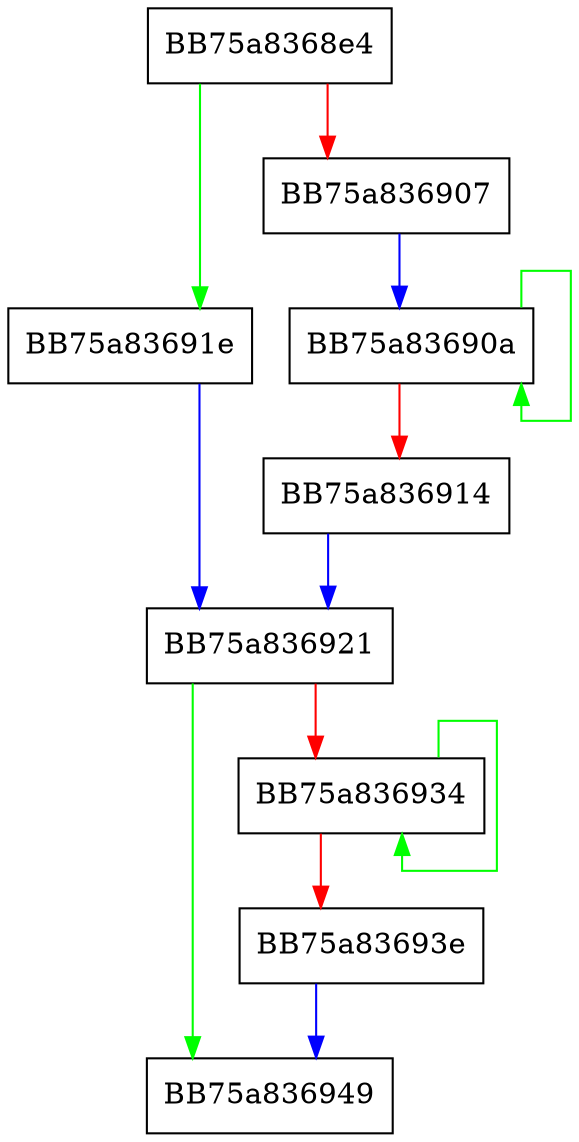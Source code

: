 digraph WPP_SF_SLIiSd {
  node [shape="box"];
  graph [splines=ortho];
  BB75a8368e4 -> BB75a83691e [color="green"];
  BB75a8368e4 -> BB75a836907 [color="red"];
  BB75a836907 -> BB75a83690a [color="blue"];
  BB75a83690a -> BB75a83690a [color="green"];
  BB75a83690a -> BB75a836914 [color="red"];
  BB75a836914 -> BB75a836921 [color="blue"];
  BB75a83691e -> BB75a836921 [color="blue"];
  BB75a836921 -> BB75a836949 [color="green"];
  BB75a836921 -> BB75a836934 [color="red"];
  BB75a836934 -> BB75a836934 [color="green"];
  BB75a836934 -> BB75a83693e [color="red"];
  BB75a83693e -> BB75a836949 [color="blue"];
}
